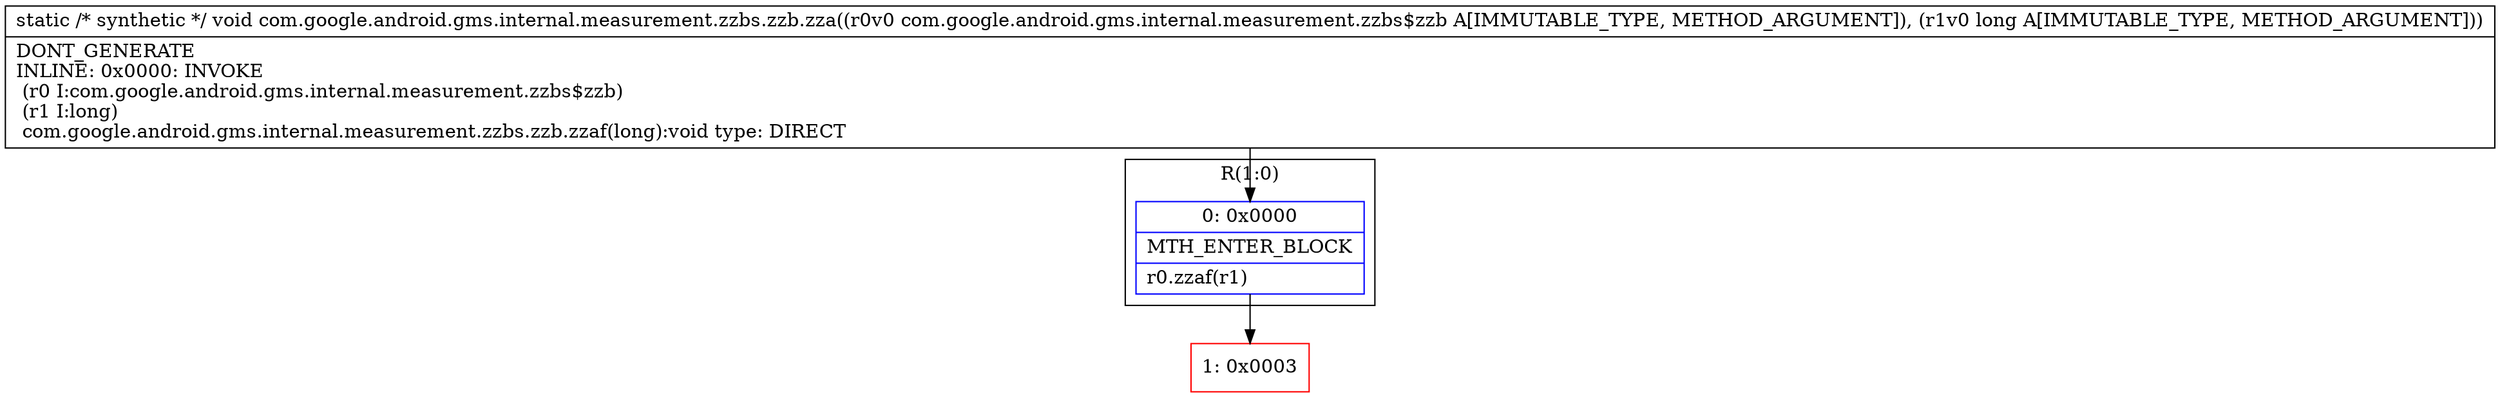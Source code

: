 digraph "CFG forcom.google.android.gms.internal.measurement.zzbs.zzb.zza(Lcom\/google\/android\/gms\/internal\/measurement\/zzbs$zzb;J)V" {
subgraph cluster_Region_190350076 {
label = "R(1:0)";
node [shape=record,color=blue];
Node_0 [shape=record,label="{0\:\ 0x0000|MTH_ENTER_BLOCK\l|r0.zzaf(r1)\l}"];
}
Node_1 [shape=record,color=red,label="{1\:\ 0x0003}"];
MethodNode[shape=record,label="{static \/* synthetic *\/ void com.google.android.gms.internal.measurement.zzbs.zzb.zza((r0v0 com.google.android.gms.internal.measurement.zzbs$zzb A[IMMUTABLE_TYPE, METHOD_ARGUMENT]), (r1v0 long A[IMMUTABLE_TYPE, METHOD_ARGUMENT]))  | DONT_GENERATE\lINLINE: 0x0000: INVOKE  \l  (r0 I:com.google.android.gms.internal.measurement.zzbs$zzb)\l  (r1 I:long)\l com.google.android.gms.internal.measurement.zzbs.zzb.zzaf(long):void type: DIRECT\l}"];
MethodNode -> Node_0;
Node_0 -> Node_1;
}

